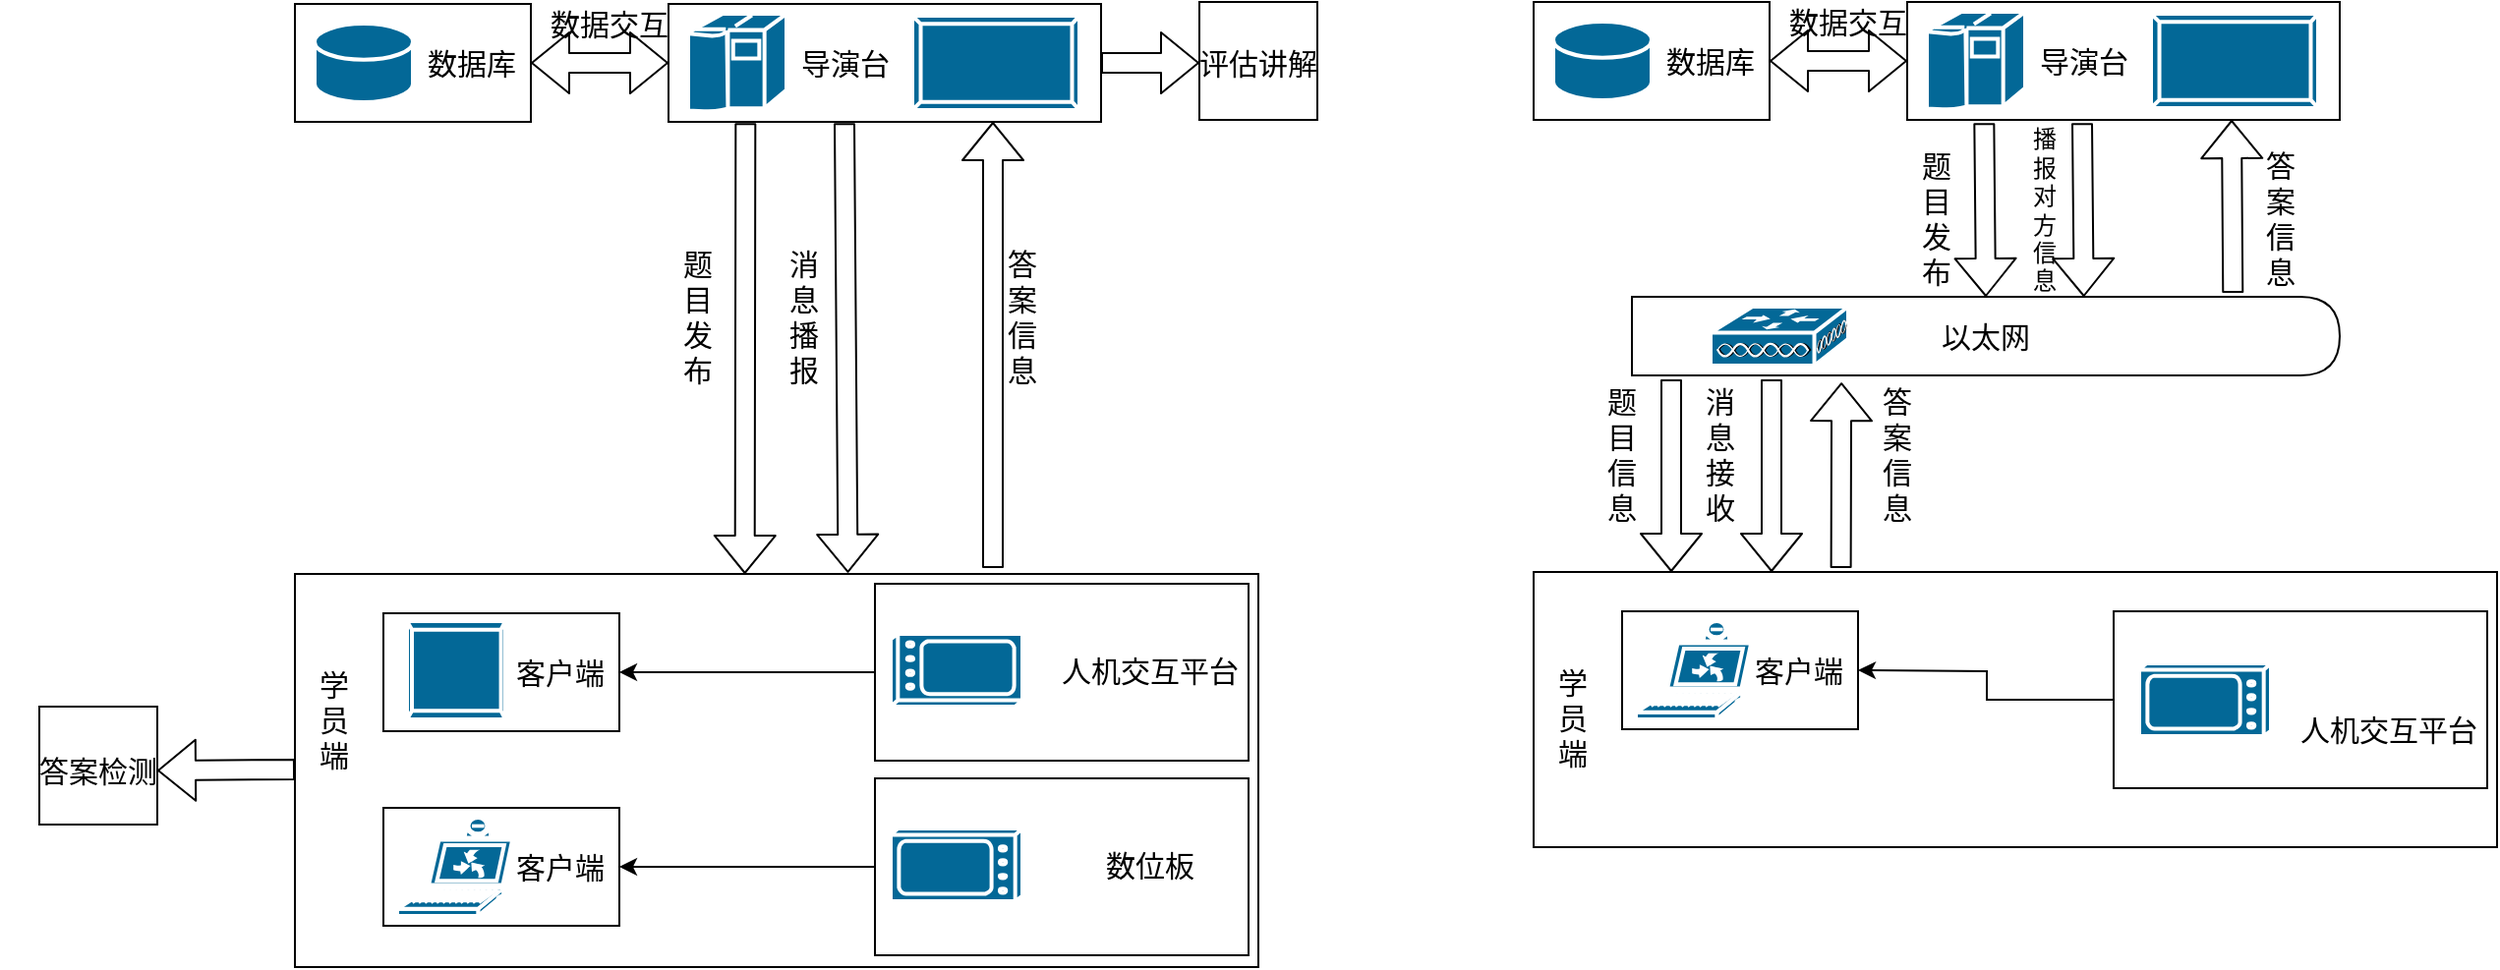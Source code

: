 <mxfile version="14.4.3" type="github">
  <diagram id="prtHgNgQTEPvFCAcTncT" name="Page-1">
    <mxGraphModel dx="1028" dy="511" grid="1" gridSize="10" guides="1" tooltips="1" connect="1" arrows="1" fold="1" page="1" pageScale="1" pageWidth="827" pageHeight="1169" math="0" shadow="0">
      <root>
        <mxCell id="0" />
        <mxCell id="1" parent="0" />
        <mxCell id="Bq_kC5_2EOcl6bQPgjw--1" value="" style="rounded=0;whiteSpace=wrap;html=1;" vertex="1" parent="1">
          <mxGeometry x="360" y="50" width="220" height="60" as="geometry" />
        </mxCell>
        <mxCell id="Bq_kC5_2EOcl6bQPgjw--8" value="" style="shape=mxgraph.cisco.computers_and_peripherals.ibm_mainframe;html=1;pointerEvents=1;dashed=0;fillColor=#036897;strokeColor=#ffffff;strokeWidth=2;verticalLabelPosition=bottom;verticalAlign=top;align=center;outlineConnect=0;" vertex="1" parent="1">
          <mxGeometry x="370" y="55" width="50" height="50" as="geometry" />
        </mxCell>
        <mxCell id="Bq_kC5_2EOcl6bQPgjw--9" value="&lt;font style=&quot;vertical-align: inherit; font-size: 15px;&quot;&gt;&lt;font style=&quot;vertical-align: inherit; font-size: 15px;&quot;&gt;导演台&lt;/font&gt;&lt;/font&gt;" style="text;html=1;strokeColor=none;fillColor=none;align=center;verticalAlign=middle;whiteSpace=wrap;rounded=0;fontSize=15;" vertex="1" parent="1">
          <mxGeometry x="400" y="70" width="100" height="20" as="geometry" />
        </mxCell>
        <mxCell id="Bq_kC5_2EOcl6bQPgjw--10" value="" style="shape=mxgraph.cisco.misc.pad_2;html=1;pointerEvents=1;dashed=0;fillColor=#036897;strokeColor=#ffffff;strokeWidth=2;verticalLabelPosition=bottom;verticalAlign=top;align=center;outlineConnect=0;fontSize=15;" vertex="1" parent="1">
          <mxGeometry x="484" y="56" width="85" height="48" as="geometry" />
        </mxCell>
        <mxCell id="Bq_kC5_2EOcl6bQPgjw--13" value="" style="rounded=0;whiteSpace=wrap;html=1;" vertex="1" parent="1">
          <mxGeometry x="170" y="50" width="120" height="60" as="geometry" />
        </mxCell>
        <mxCell id="Bq_kC5_2EOcl6bQPgjw--14" value="" style="shape=mxgraph.cisco.storage.relational_database;html=1;pointerEvents=1;dashed=0;fillColor=#036897;strokeColor=#ffffff;strokeWidth=2;verticalLabelPosition=bottom;verticalAlign=top;align=center;outlineConnect=0;fontSize=15;" vertex="1" parent="1">
          <mxGeometry x="180" y="60" width="50" height="40" as="geometry" />
        </mxCell>
        <mxCell id="Bq_kC5_2EOcl6bQPgjw--16" value="&lt;font style=&quot;vertical-align: inherit ; font-size: 15px&quot;&gt;&lt;font style=&quot;vertical-align: inherit ; font-size: 15px&quot;&gt;&lt;font style=&quot;vertical-align: inherit&quot;&gt;&lt;font style=&quot;vertical-align: inherit&quot;&gt;数据库&lt;/font&gt;&lt;/font&gt;&lt;/font&gt;&lt;/font&gt;" style="text;html=1;strokeColor=none;fillColor=none;align=center;verticalAlign=middle;whiteSpace=wrap;rounded=0;fontSize=15;" vertex="1" parent="1">
          <mxGeometry x="210" y="70" width="100" height="20" as="geometry" />
        </mxCell>
        <mxCell id="Bq_kC5_2EOcl6bQPgjw--17" value="" style="shape=flexArrow;endArrow=classic;startArrow=classic;html=1;fontSize=15;entryX=0;entryY=0.5;entryDx=0;entryDy=0;exitX=1;exitY=0.5;exitDx=0;exitDy=0;" edge="1" parent="1" source="Bq_kC5_2EOcl6bQPgjw--13" target="Bq_kC5_2EOcl6bQPgjw--1">
          <mxGeometry width="50" height="50" relative="1" as="geometry">
            <mxPoint x="290" y="90" as="sourcePoint" />
            <mxPoint x="440" y="120" as="targetPoint" />
          </mxGeometry>
        </mxCell>
        <mxCell id="Bq_kC5_2EOcl6bQPgjw--18" value="&lt;font style=&quot;vertical-align: inherit ; font-size: 15px&quot;&gt;&lt;font style=&quot;vertical-align: inherit ; font-size: 15px&quot;&gt;&lt;font style=&quot;vertical-align: inherit&quot;&gt;&lt;font style=&quot;vertical-align: inherit&quot;&gt;&lt;font style=&quot;vertical-align: inherit&quot;&gt;&lt;font style=&quot;vertical-align: inherit&quot;&gt;数据交互&lt;/font&gt;&lt;/font&gt;&lt;/font&gt;&lt;/font&gt;&lt;/font&gt;&lt;/font&gt;" style="text;html=1;strokeColor=none;fillColor=none;align=center;verticalAlign=middle;whiteSpace=wrap;rounded=0;fontSize=15;" vertex="1" parent="1">
          <mxGeometry x="280" y="50" width="100" height="20" as="geometry" />
        </mxCell>
        <mxCell id="Bq_kC5_2EOcl6bQPgjw--21" value="" style="shape=flexArrow;endArrow=classic;html=1;fontSize=15;exitX=0.178;exitY=1.027;exitDx=0;exitDy=0;exitPerimeter=0;entryX=0.467;entryY=0;entryDx=0;entryDy=0;entryPerimeter=0;" edge="1" parent="1" target="Bq_kC5_2EOcl6bQPgjw--41">
          <mxGeometry width="50" height="50" relative="1" as="geometry">
            <mxPoint x="399.16" y="110.62" as="sourcePoint" />
            <mxPoint x="399" y="335" as="targetPoint" />
          </mxGeometry>
        </mxCell>
        <mxCell id="Bq_kC5_2EOcl6bQPgjw--23" value="" style="shape=flexArrow;endArrow=classic;html=1;fontSize=15;entryX=0.574;entryY=-0.003;entryDx=0;entryDy=0;exitX=0.178;exitY=1.027;exitDx=0;exitDy=0;exitPerimeter=0;entryPerimeter=0;" edge="1" parent="1" target="Bq_kC5_2EOcl6bQPgjw--41">
          <mxGeometry width="50" height="50" relative="1" as="geometry">
            <mxPoint x="449.5" y="110.62" as="sourcePoint" />
            <mxPoint x="450.34" y="199" as="targetPoint" />
          </mxGeometry>
        </mxCell>
        <mxCell id="Bq_kC5_2EOcl6bQPgjw--25" value="" style="shape=flexArrow;endArrow=classic;html=1;fontSize=15;entryX=0.75;entryY=1;entryDx=0;entryDy=0;" edge="1" parent="1" target="Bq_kC5_2EOcl6bQPgjw--1">
          <mxGeometry width="50" height="50" relative="1" as="geometry">
            <mxPoint x="525" y="337" as="sourcePoint" />
            <mxPoint x="459.84" y="210" as="targetPoint" />
          </mxGeometry>
        </mxCell>
        <mxCell id="Bq_kC5_2EOcl6bQPgjw--41" value="" style="rounded=0;whiteSpace=wrap;html=1;" vertex="1" parent="1">
          <mxGeometry x="170" y="340" width="490" height="200" as="geometry" />
        </mxCell>
        <mxCell id="Bq_kC5_2EOcl6bQPgjw--42" value="" style="rounded=0;whiteSpace=wrap;html=1;" vertex="1" parent="1">
          <mxGeometry x="215" y="360" width="120" height="60" as="geometry" />
        </mxCell>
        <mxCell id="Bq_kC5_2EOcl6bQPgjw--43" style="edgeStyle=orthogonalEdgeStyle;rounded=0;orthogonalLoop=1;jettySize=auto;html=1;fontSize=15;" edge="1" parent="1" source="Bq_kC5_2EOcl6bQPgjw--44">
          <mxGeometry relative="1" as="geometry">
            <mxPoint x="335" y="390" as="targetPoint" />
          </mxGeometry>
        </mxCell>
        <mxCell id="Bq_kC5_2EOcl6bQPgjw--44" value="" style="rounded=0;whiteSpace=wrap;html=1;" vertex="1" parent="1">
          <mxGeometry x="465" y="345" width="190" height="90" as="geometry" />
        </mxCell>
        <mxCell id="Bq_kC5_2EOcl6bQPgjw--45" value="&lt;font style=&quot;vertical-align: inherit ; font-size: 15px&quot;&gt;&lt;font style=&quot;vertical-align: inherit ; font-size: 15px&quot;&gt;&lt;font style=&quot;vertical-align: inherit&quot;&gt;&lt;font style=&quot;vertical-align: inherit&quot;&gt;&lt;font style=&quot;vertical-align: inherit&quot;&gt;&lt;font style=&quot;vertical-align: inherit&quot;&gt;客户端&lt;/font&gt;&lt;/font&gt;&lt;/font&gt;&lt;/font&gt;&lt;/font&gt;&lt;/font&gt;" style="text;html=1;strokeColor=none;fillColor=none;align=center;verticalAlign=middle;whiteSpace=wrap;rounded=0;fontSize=15;" vertex="1" parent="1">
          <mxGeometry x="255" y="380" width="100" height="20" as="geometry" />
        </mxCell>
        <mxCell id="Bq_kC5_2EOcl6bQPgjw--48" value="&lt;font style=&quot;vertical-align: inherit ; font-size: 15px&quot;&gt;&lt;font style=&quot;vertical-align: inherit ; font-size: 15px&quot;&gt;&lt;font style=&quot;vertical-align: inherit&quot;&gt;&lt;font style=&quot;vertical-align: inherit&quot;&gt;&lt;font style=&quot;vertical-align: inherit&quot;&gt;&lt;font style=&quot;vertical-align: inherit&quot;&gt;&lt;font style=&quot;vertical-align: inherit&quot;&gt;&lt;font style=&quot;vertical-align: inherit&quot;&gt;人机交互平台&lt;/font&gt;&lt;/font&gt;&lt;/font&gt;&lt;/font&gt;&lt;/font&gt;&lt;/font&gt;&lt;/font&gt;&lt;/font&gt;" style="text;html=1;strokeColor=none;fillColor=none;align=center;verticalAlign=middle;whiteSpace=wrap;rounded=0;fontSize=15;" vertex="1" parent="1">
          <mxGeometry x="555" y="379" width="100" height="20" as="geometry" />
        </mxCell>
        <mxCell id="Bq_kC5_2EOcl6bQPgjw--49" value="&lt;font style=&quot;vertical-align: inherit ; font-size: 15px&quot;&gt;&lt;font style=&quot;vertical-align: inherit ; font-size: 15px&quot;&gt;&lt;font style=&quot;vertical-align: inherit&quot;&gt;&lt;font style=&quot;vertical-align: inherit&quot;&gt;&lt;font style=&quot;vertical-align: inherit&quot;&gt;&lt;font style=&quot;vertical-align: inherit&quot;&gt;学员端&lt;/font&gt;&lt;/font&gt;&lt;/font&gt;&lt;/font&gt;&lt;/font&gt;&lt;/font&gt;" style="text;html=1;strokeColor=none;fillColor=none;align=center;verticalAlign=middle;whiteSpace=wrap;rounded=0;fontSize=15;" vertex="1" parent="1">
          <mxGeometry x="180" y="403.5" width="20" height="20" as="geometry" />
        </mxCell>
        <mxCell id="Bq_kC5_2EOcl6bQPgjw--51" value="" style="rounded=0;whiteSpace=wrap;html=1;" vertex="1" parent="1">
          <mxGeometry x="990" y="49" width="220" height="60" as="geometry" />
        </mxCell>
        <mxCell id="Bq_kC5_2EOcl6bQPgjw--52" value="" style="shape=delay;whiteSpace=wrap;html=1;" vertex="1" parent="1">
          <mxGeometry x="850" y="199" width="360" height="40" as="geometry" />
        </mxCell>
        <mxCell id="Bq_kC5_2EOcl6bQPgjw--53" value="" style="shape=mxgraph.cisco.computers_and_peripherals.ibm_mainframe;html=1;pointerEvents=1;dashed=0;fillColor=#036897;strokeColor=#ffffff;strokeWidth=2;verticalLabelPosition=bottom;verticalAlign=top;align=center;outlineConnect=0;" vertex="1" parent="1">
          <mxGeometry x="1000" y="54" width="50" height="50" as="geometry" />
        </mxCell>
        <mxCell id="Bq_kC5_2EOcl6bQPgjw--54" value="&lt;font style=&quot;vertical-align: inherit; font-size: 15px;&quot;&gt;&lt;font style=&quot;vertical-align: inherit; font-size: 15px;&quot;&gt;导演台&lt;/font&gt;&lt;/font&gt;" style="text;html=1;strokeColor=none;fillColor=none;align=center;verticalAlign=middle;whiteSpace=wrap;rounded=0;fontSize=15;" vertex="1" parent="1">
          <mxGeometry x="1030" y="69" width="100" height="20" as="geometry" />
        </mxCell>
        <mxCell id="Bq_kC5_2EOcl6bQPgjw--55" value="" style="shape=mxgraph.cisco.misc.pad_2;html=1;pointerEvents=1;dashed=0;fillColor=#036897;strokeColor=#ffffff;strokeWidth=2;verticalLabelPosition=bottom;verticalAlign=top;align=center;outlineConnect=0;fontSize=15;" vertex="1" parent="1">
          <mxGeometry x="1114" y="55" width="85" height="48" as="geometry" />
        </mxCell>
        <mxCell id="Bq_kC5_2EOcl6bQPgjw--56" value="" style="shape=mxgraph.cisco.misc.mesh_ap;html=1;pointerEvents=1;dashed=0;fillColor=#036897;strokeColor=#ffffff;strokeWidth=2;verticalLabelPosition=bottom;verticalAlign=top;align=center;outlineConnect=0;fontSize=15;" vertex="1" parent="1">
          <mxGeometry x="890" y="204" width="70" height="30" as="geometry" />
        </mxCell>
        <mxCell id="Bq_kC5_2EOcl6bQPgjw--57" value="&lt;font style=&quot;vertical-align: inherit ; font-size: 15px&quot;&gt;&lt;font style=&quot;vertical-align: inherit ; font-size: 15px&quot;&gt;&lt;font style=&quot;vertical-align: inherit&quot;&gt;&lt;font style=&quot;vertical-align: inherit&quot;&gt;以太网&lt;/font&gt;&lt;/font&gt;&lt;/font&gt;&lt;/font&gt;" style="text;html=1;strokeColor=none;fillColor=none;align=center;verticalAlign=middle;whiteSpace=wrap;rounded=0;fontSize=15;" vertex="1" parent="1">
          <mxGeometry x="980" y="209" width="100" height="20" as="geometry" />
        </mxCell>
        <mxCell id="Bq_kC5_2EOcl6bQPgjw--58" value="" style="rounded=0;whiteSpace=wrap;html=1;" vertex="1" parent="1">
          <mxGeometry x="800" y="49" width="120" height="60" as="geometry" />
        </mxCell>
        <mxCell id="Bq_kC5_2EOcl6bQPgjw--59" value="" style="shape=mxgraph.cisco.storage.relational_database;html=1;pointerEvents=1;dashed=0;fillColor=#036897;strokeColor=#ffffff;strokeWidth=2;verticalLabelPosition=bottom;verticalAlign=top;align=center;outlineConnect=0;fontSize=15;" vertex="1" parent="1">
          <mxGeometry x="810" y="59" width="50" height="40" as="geometry" />
        </mxCell>
        <mxCell id="Bq_kC5_2EOcl6bQPgjw--60" value="&lt;font style=&quot;vertical-align: inherit ; font-size: 15px&quot;&gt;&lt;font style=&quot;vertical-align: inherit ; font-size: 15px&quot;&gt;&lt;font style=&quot;vertical-align: inherit&quot;&gt;&lt;font style=&quot;vertical-align: inherit&quot;&gt;数据库&lt;/font&gt;&lt;/font&gt;&lt;/font&gt;&lt;/font&gt;" style="text;html=1;strokeColor=none;fillColor=none;align=center;verticalAlign=middle;whiteSpace=wrap;rounded=0;fontSize=15;" vertex="1" parent="1">
          <mxGeometry x="840" y="69" width="100" height="20" as="geometry" />
        </mxCell>
        <mxCell id="Bq_kC5_2EOcl6bQPgjw--61" value="" style="shape=flexArrow;endArrow=classic;startArrow=classic;html=1;fontSize=15;entryX=0;entryY=0.5;entryDx=0;entryDy=0;exitX=1;exitY=0.5;exitDx=0;exitDy=0;" edge="1" parent="1" source="Bq_kC5_2EOcl6bQPgjw--58" target="Bq_kC5_2EOcl6bQPgjw--51">
          <mxGeometry width="50" height="50" relative="1" as="geometry">
            <mxPoint x="920" y="89" as="sourcePoint" />
            <mxPoint x="1070" y="119" as="targetPoint" />
          </mxGeometry>
        </mxCell>
        <mxCell id="Bq_kC5_2EOcl6bQPgjw--62" value="&lt;font style=&quot;vertical-align: inherit ; font-size: 15px&quot;&gt;&lt;font style=&quot;vertical-align: inherit ; font-size: 15px&quot;&gt;&lt;font style=&quot;vertical-align: inherit&quot;&gt;&lt;font style=&quot;vertical-align: inherit&quot;&gt;&lt;font style=&quot;vertical-align: inherit&quot;&gt;&lt;font style=&quot;vertical-align: inherit&quot;&gt;数据交互&lt;/font&gt;&lt;/font&gt;&lt;/font&gt;&lt;/font&gt;&lt;/font&gt;&lt;/font&gt;" style="text;html=1;strokeColor=none;fillColor=none;align=center;verticalAlign=middle;whiteSpace=wrap;rounded=0;fontSize=15;" vertex="1" parent="1">
          <mxGeometry x="910" y="49" width="100" height="20" as="geometry" />
        </mxCell>
        <mxCell id="Bq_kC5_2EOcl6bQPgjw--63" value="" style="shape=flexArrow;endArrow=classic;html=1;fontSize=15;entryX=0.5;entryY=0;entryDx=0;entryDy=0;exitX=0.178;exitY=1.027;exitDx=0;exitDy=0;exitPerimeter=0;" edge="1" parent="1" source="Bq_kC5_2EOcl6bQPgjw--51" target="Bq_kC5_2EOcl6bQPgjw--52">
          <mxGeometry width="50" height="50" relative="1" as="geometry">
            <mxPoint x="800" y="149" as="sourcePoint" />
            <mxPoint x="1040" y="159" as="targetPoint" />
          </mxGeometry>
        </mxCell>
        <mxCell id="Bq_kC5_2EOcl6bQPgjw--64" value="&lt;font style=&quot;vertical-align: inherit ; font-size: 15px&quot;&gt;&lt;font style=&quot;vertical-align: inherit ; font-size: 15px&quot;&gt;&lt;font style=&quot;vertical-align: inherit&quot;&gt;&lt;font style=&quot;vertical-align: inherit&quot;&gt;题目发布&lt;/font&gt;&lt;/font&gt;&lt;/font&gt;&lt;/font&gt;" style="text;html=1;strokeColor=none;fillColor=none;align=center;verticalAlign=middle;whiteSpace=wrap;rounded=0;fontSize=15;" vertex="1" parent="1">
          <mxGeometry x="990" y="149" width="30" height="20" as="geometry" />
        </mxCell>
        <mxCell id="Bq_kC5_2EOcl6bQPgjw--65" value="" style="shape=flexArrow;endArrow=classic;html=1;fontSize=15;entryX=0.5;entryY=0;entryDx=0;entryDy=0;exitX=0.178;exitY=1.027;exitDx=0;exitDy=0;exitPerimeter=0;" edge="1" parent="1">
          <mxGeometry width="50" height="50" relative="1" as="geometry">
            <mxPoint x="1079" y="110.62" as="sourcePoint" />
            <mxPoint x="1079.84" y="199" as="targetPoint" />
          </mxGeometry>
        </mxCell>
        <mxCell id="Bq_kC5_2EOcl6bQPgjw--66" value="&lt;font style=&quot;vertical-align: inherit; font-size: 12px;&quot;&gt;&lt;font style=&quot;vertical-align: inherit; font-size: 12px;&quot;&gt;&lt;font style=&quot;vertical-align: inherit; font-size: 12px;&quot;&gt;&lt;font style=&quot;vertical-align: inherit; font-size: 12px;&quot;&gt;&lt;font style=&quot;vertical-align: inherit; font-size: 12px;&quot;&gt;&lt;font style=&quot;vertical-align: inherit; font-size: 12px;&quot;&gt;&lt;font style=&quot;vertical-align: inherit; font-size: 12px;&quot;&gt;&lt;font style=&quot;vertical-align: inherit ; font-size: 12px&quot;&gt;播报对方信息&lt;/font&gt;&lt;/font&gt;&lt;/font&gt;&lt;/font&gt;&lt;/font&gt;&lt;/font&gt;&lt;/font&gt;&lt;/font&gt;" style="text;html=1;strokeColor=none;fillColor=none;align=center;verticalAlign=middle;whiteSpace=wrap;rounded=0;fontSize=12;" vertex="1" parent="1">
          <mxGeometry x="1050" y="149" width="20" height="11" as="geometry" />
        </mxCell>
        <mxCell id="Bq_kC5_2EOcl6bQPgjw--67" value="" style="shape=flexArrow;endArrow=classic;html=1;fontSize=15;entryX=0.75;entryY=1;entryDx=0;entryDy=0;exitX=0.849;exitY=-0.05;exitDx=0;exitDy=0;exitPerimeter=0;" edge="1" parent="1" source="Bq_kC5_2EOcl6bQPgjw--52" target="Bq_kC5_2EOcl6bQPgjw--51">
          <mxGeometry width="50" height="50" relative="1" as="geometry">
            <mxPoint x="1089" y="120.62" as="sourcePoint" />
            <mxPoint x="1089.84" y="209" as="targetPoint" />
          </mxGeometry>
        </mxCell>
        <mxCell id="Bq_kC5_2EOcl6bQPgjw--68" value="&lt;font style=&quot;vertical-align: inherit ; font-size: 15px&quot;&gt;&lt;font style=&quot;vertical-align: inherit ; font-size: 15px&quot;&gt;&lt;font style=&quot;vertical-align: inherit&quot;&gt;&lt;font style=&quot;vertical-align: inherit&quot;&gt;&lt;font style=&quot;vertical-align: inherit&quot;&gt;&lt;font style=&quot;vertical-align: inherit&quot;&gt;&lt;font style=&quot;vertical-align: inherit&quot;&gt;&lt;font style=&quot;vertical-align: inherit&quot;&gt;答案信息&lt;/font&gt;&lt;/font&gt;&lt;/font&gt;&lt;/font&gt;&lt;/font&gt;&lt;/font&gt;&lt;/font&gt;&lt;/font&gt;" style="text;html=1;strokeColor=none;fillColor=none;align=center;verticalAlign=middle;whiteSpace=wrap;rounded=0;fontSize=15;" vertex="1" parent="1">
          <mxGeometry x="1170" y="149" width="20" height="20" as="geometry" />
        </mxCell>
        <mxCell id="Bq_kC5_2EOcl6bQPgjw--69" value="&lt;font style=&quot;vertical-align: inherit ; font-size: 15px&quot;&gt;&lt;font style=&quot;vertical-align: inherit ; font-size: 15px&quot;&gt;&lt;font style=&quot;vertical-align: inherit&quot;&gt;&lt;font style=&quot;vertical-align: inherit&quot;&gt;&lt;font style=&quot;vertical-align: inherit&quot;&gt;&lt;font style=&quot;vertical-align: inherit&quot;&gt;题目信息&lt;/font&gt;&lt;/font&gt;&lt;/font&gt;&lt;/font&gt;&lt;/font&gt;&lt;/font&gt;" style="text;html=1;strokeColor=none;fillColor=none;align=center;verticalAlign=middle;whiteSpace=wrap;rounded=0;fontSize=15;" vertex="1" parent="1">
          <mxGeometry x="830" y="269" width="30" height="20" as="geometry" />
        </mxCell>
        <mxCell id="Bq_kC5_2EOcl6bQPgjw--70" value="" style="shape=flexArrow;endArrow=classic;html=1;fontSize=15;" edge="1" parent="1">
          <mxGeometry width="50" height="50" relative="1" as="geometry">
            <mxPoint x="921" y="241" as="sourcePoint" />
            <mxPoint x="921" y="339" as="targetPoint" />
          </mxGeometry>
        </mxCell>
        <mxCell id="Bq_kC5_2EOcl6bQPgjw--71" value="&lt;font style=&quot;vertical-align: inherit ; font-size: 15px&quot;&gt;&lt;font style=&quot;vertical-align: inherit ; font-size: 15px&quot;&gt;&lt;font style=&quot;vertical-align: inherit&quot;&gt;&lt;font style=&quot;vertical-align: inherit&quot;&gt;&lt;font style=&quot;vertical-align: inherit&quot;&gt;&lt;font style=&quot;vertical-align: inherit&quot;&gt;&lt;font style=&quot;vertical-align: inherit&quot;&gt;&lt;font style=&quot;vertical-align: inherit&quot;&gt;消息接收&lt;/font&gt;&lt;/font&gt;&lt;/font&gt;&lt;/font&gt;&lt;/font&gt;&lt;/font&gt;&lt;/font&gt;&lt;/font&gt;" style="text;html=1;strokeColor=none;fillColor=none;align=center;verticalAlign=middle;whiteSpace=wrap;rounded=0;fontSize=15;" vertex="1" parent="1">
          <mxGeometry x="880" y="269" width="30" height="20" as="geometry" />
        </mxCell>
        <mxCell id="Bq_kC5_2EOcl6bQPgjw--72" value="" style="shape=flexArrow;endArrow=classic;html=1;fontSize=15;exitX=0.319;exitY=-0.014;exitDx=0;exitDy=0;exitPerimeter=0;entryX=0.296;entryY=1.09;entryDx=0;entryDy=0;entryPerimeter=0;" edge="1" parent="1" source="Bq_kC5_2EOcl6bQPgjw--74" target="Bq_kC5_2EOcl6bQPgjw--52">
          <mxGeometry width="50" height="50" relative="1" as="geometry">
            <mxPoint x="956.44" y="330.4" as="sourcePoint" />
            <mxPoint x="981" y="319" as="targetPoint" />
          </mxGeometry>
        </mxCell>
        <mxCell id="Bq_kC5_2EOcl6bQPgjw--73" value="&lt;font style=&quot;vertical-align: inherit ; font-size: 15px&quot;&gt;&lt;font style=&quot;vertical-align: inherit ; font-size: 15px&quot;&gt;&lt;font style=&quot;vertical-align: inherit&quot;&gt;&lt;font style=&quot;vertical-align: inherit&quot;&gt;&lt;font style=&quot;vertical-align: inherit&quot;&gt;&lt;font style=&quot;vertical-align: inherit&quot;&gt;&lt;font style=&quot;vertical-align: inherit&quot;&gt;&lt;font style=&quot;vertical-align: inherit&quot;&gt;&lt;font style=&quot;vertical-align: inherit&quot;&gt;&lt;font style=&quot;vertical-align: inherit&quot;&gt;答案信息&lt;/font&gt;&lt;/font&gt;&lt;/font&gt;&lt;/font&gt;&lt;/font&gt;&lt;/font&gt;&lt;/font&gt;&lt;/font&gt;&lt;/font&gt;&lt;/font&gt;" style="text;html=1;strokeColor=none;fillColor=none;align=center;verticalAlign=middle;whiteSpace=wrap;rounded=0;fontSize=15;" vertex="1" parent="1">
          <mxGeometry x="970" y="269" width="30" height="20" as="geometry" />
        </mxCell>
        <mxCell id="Bq_kC5_2EOcl6bQPgjw--74" value="" style="rounded=0;whiteSpace=wrap;html=1;" vertex="1" parent="1">
          <mxGeometry x="800" y="339" width="490" height="140" as="geometry" />
        </mxCell>
        <mxCell id="Bq_kC5_2EOcl6bQPgjw--75" value="" style="rounded=0;whiteSpace=wrap;html=1;" vertex="1" parent="1">
          <mxGeometry x="845" y="359" width="120" height="60" as="geometry" />
        </mxCell>
        <mxCell id="Bq_kC5_2EOcl6bQPgjw--76" style="edgeStyle=orthogonalEdgeStyle;rounded=0;orthogonalLoop=1;jettySize=auto;html=1;fontSize=15;" edge="1" parent="1" source="Bq_kC5_2EOcl6bQPgjw--77">
          <mxGeometry relative="1" as="geometry">
            <mxPoint x="965" y="389" as="targetPoint" />
          </mxGeometry>
        </mxCell>
        <mxCell id="Bq_kC5_2EOcl6bQPgjw--77" value="" style="rounded=0;whiteSpace=wrap;html=1;" vertex="1" parent="1">
          <mxGeometry x="1095" y="359" width="190" height="90" as="geometry" />
        </mxCell>
        <mxCell id="Bq_kC5_2EOcl6bQPgjw--78" value="&lt;font style=&quot;vertical-align: inherit ; font-size: 15px&quot;&gt;&lt;font style=&quot;vertical-align: inherit ; font-size: 15px&quot;&gt;&lt;font style=&quot;vertical-align: inherit&quot;&gt;&lt;font style=&quot;vertical-align: inherit&quot;&gt;&lt;font style=&quot;vertical-align: inherit&quot;&gt;&lt;font style=&quot;vertical-align: inherit&quot;&gt;客户端&lt;/font&gt;&lt;/font&gt;&lt;/font&gt;&lt;/font&gt;&lt;/font&gt;&lt;/font&gt;" style="text;html=1;strokeColor=none;fillColor=none;align=center;verticalAlign=middle;whiteSpace=wrap;rounded=0;fontSize=15;" vertex="1" parent="1">
          <mxGeometry x="885" y="379" width="100" height="20" as="geometry" />
        </mxCell>
        <mxCell id="Bq_kC5_2EOcl6bQPgjw--79" value="" style="shape=mxgraph.cisco.computers_and_peripherals.upc;html=1;pointerEvents=1;dashed=0;fillColor=#036897;strokeColor=#ffffff;strokeWidth=2;verticalLabelPosition=bottom;verticalAlign=top;align=center;outlineConnect=0;fontSize=15;" vertex="1" parent="1">
          <mxGeometry x="852" y="364" width="60" height="50" as="geometry" />
        </mxCell>
        <mxCell id="Bq_kC5_2EOcl6bQPgjw--80" value="" style="shape=mxgraph.cisco.misc.handheld;html=1;pointerEvents=1;dashed=0;fillColor=#036897;strokeColor=#ffffff;strokeWidth=2;verticalLabelPosition=bottom;verticalAlign=top;align=center;outlineConnect=0;fontSize=15;" vertex="1" parent="1">
          <mxGeometry x="1108" y="385.5" width="67" height="37" as="geometry" />
        </mxCell>
        <mxCell id="Bq_kC5_2EOcl6bQPgjw--81" value="&lt;font style=&quot;vertical-align: inherit ; font-size: 15px&quot;&gt;&lt;font style=&quot;vertical-align: inherit ; font-size: 15px&quot;&gt;&lt;font style=&quot;vertical-align: inherit&quot;&gt;&lt;font style=&quot;vertical-align: inherit&quot;&gt;&lt;font style=&quot;vertical-align: inherit&quot;&gt;&lt;font style=&quot;vertical-align: inherit&quot;&gt;&lt;font style=&quot;vertical-align: inherit&quot;&gt;&lt;font style=&quot;vertical-align: inherit&quot;&gt;人机交互平台&lt;/font&gt;&lt;/font&gt;&lt;/font&gt;&lt;/font&gt;&lt;/font&gt;&lt;/font&gt;&lt;/font&gt;&lt;/font&gt;" style="text;html=1;strokeColor=none;fillColor=none;align=center;verticalAlign=middle;whiteSpace=wrap;rounded=0;fontSize=15;" vertex="1" parent="1">
          <mxGeometry x="1185" y="409" width="100" height="20" as="geometry" />
        </mxCell>
        <mxCell id="Bq_kC5_2EOcl6bQPgjw--82" value="&lt;font style=&quot;vertical-align: inherit ; font-size: 15px&quot;&gt;&lt;font style=&quot;vertical-align: inherit ; font-size: 15px&quot;&gt;&lt;font style=&quot;vertical-align: inherit&quot;&gt;&lt;font style=&quot;vertical-align: inherit&quot;&gt;&lt;font style=&quot;vertical-align: inherit&quot;&gt;&lt;font style=&quot;vertical-align: inherit&quot;&gt;学员端&lt;/font&gt;&lt;/font&gt;&lt;/font&gt;&lt;/font&gt;&lt;/font&gt;&lt;/font&gt;" style="text;html=1;strokeColor=none;fillColor=none;align=center;verticalAlign=middle;whiteSpace=wrap;rounded=0;fontSize=15;" vertex="1" parent="1">
          <mxGeometry x="810" y="402.5" width="20" height="20" as="geometry" />
        </mxCell>
        <mxCell id="Bq_kC5_2EOcl6bQPgjw--83" value="" style="shape=flexArrow;endArrow=classic;html=1;fontSize=15;" edge="1" parent="1">
          <mxGeometry width="50" height="50" relative="1" as="geometry">
            <mxPoint x="870" y="241" as="sourcePoint" />
            <mxPoint x="870" y="339" as="targetPoint" />
          </mxGeometry>
        </mxCell>
        <mxCell id="Bq_kC5_2EOcl6bQPgjw--86" value="" style="shape=flexArrow;endArrow=classic;html=1;fontSize=15;exitX=1;exitY=0.5;exitDx=0;exitDy=0;" edge="1" parent="1" source="Bq_kC5_2EOcl6bQPgjw--1">
          <mxGeometry width="50" height="50" relative="1" as="geometry">
            <mxPoint x="535.64" y="208" as="sourcePoint" />
            <mxPoint x="630" y="80" as="targetPoint" />
          </mxGeometry>
        </mxCell>
        <mxCell id="Bq_kC5_2EOcl6bQPgjw--87" value="" style="rounded=0;whiteSpace=wrap;html=1;" vertex="1" parent="1">
          <mxGeometry x="630" y="49" width="60" height="60" as="geometry" />
        </mxCell>
        <mxCell id="Bq_kC5_2EOcl6bQPgjw--88" value="评估讲解" style="text;html=1;strokeColor=none;fillColor=none;align=center;verticalAlign=middle;whiteSpace=wrap;rounded=0;fontSize=15;" vertex="1" parent="1">
          <mxGeometry x="610" y="70" width="100" height="20" as="geometry" />
        </mxCell>
        <mxCell id="Bq_kC5_2EOcl6bQPgjw--89" value="" style="rounded=0;whiteSpace=wrap;html=1;" vertex="1" parent="1">
          <mxGeometry x="215" y="459" width="120" height="60" as="geometry" />
        </mxCell>
        <mxCell id="Bq_kC5_2EOcl6bQPgjw--90" value="" style="shape=mxgraph.cisco.computers_and_peripherals.upc;html=1;pointerEvents=1;dashed=0;fillColor=#036897;strokeColor=#ffffff;strokeWidth=2;verticalLabelPosition=bottom;verticalAlign=top;align=center;outlineConnect=0;fontSize=15;" vertex="1" parent="1">
          <mxGeometry x="222" y="464" width="60" height="50" as="geometry" />
        </mxCell>
        <mxCell id="Bq_kC5_2EOcl6bQPgjw--92" value="" style="shape=mxgraph.cisco.misc.pad_2;html=1;pointerEvents=1;dashed=0;fillColor=#036897;strokeColor=#ffffff;strokeWidth=2;verticalLabelPosition=bottom;verticalAlign=top;align=center;outlineConnect=0;fontSize=12;" vertex="1" parent="1">
          <mxGeometry x="227" y="364" width="50" height="50" as="geometry" />
        </mxCell>
        <mxCell id="Bq_kC5_2EOcl6bQPgjw--93" value="&lt;font style=&quot;vertical-align: inherit ; font-size: 15px&quot;&gt;&lt;font style=&quot;vertical-align: inherit ; font-size: 15px&quot;&gt;&lt;font style=&quot;vertical-align: inherit&quot;&gt;&lt;font style=&quot;vertical-align: inherit&quot;&gt;&lt;font style=&quot;vertical-align: inherit&quot;&gt;&lt;font style=&quot;vertical-align: inherit&quot;&gt;客户端&lt;/font&gt;&lt;/font&gt;&lt;/font&gt;&lt;/font&gt;&lt;/font&gt;&lt;/font&gt;" style="text;html=1;strokeColor=none;fillColor=none;align=center;verticalAlign=middle;whiteSpace=wrap;rounded=0;fontSize=15;" vertex="1" parent="1">
          <mxGeometry x="255" y="479" width="100" height="20" as="geometry" />
        </mxCell>
        <mxCell id="Bq_kC5_2EOcl6bQPgjw--98" style="edgeStyle=orthogonalEdgeStyle;rounded=0;orthogonalLoop=1;jettySize=auto;html=1;fontSize=12;" edge="1" parent="1" source="Bq_kC5_2EOcl6bQPgjw--94" target="Bq_kC5_2EOcl6bQPgjw--89">
          <mxGeometry relative="1" as="geometry" />
        </mxCell>
        <mxCell id="Bq_kC5_2EOcl6bQPgjw--94" value="" style="rounded=0;whiteSpace=wrap;html=1;" vertex="1" parent="1">
          <mxGeometry x="465" y="444" width="190" height="90" as="geometry" />
        </mxCell>
        <mxCell id="Bq_kC5_2EOcl6bQPgjw--95" value="" style="shape=mxgraph.cisco.misc.handheld;html=1;pointerEvents=1;dashed=0;fillColor=#036897;strokeColor=#ffffff;strokeWidth=2;verticalLabelPosition=bottom;verticalAlign=top;align=center;outlineConnect=0;fontSize=15;" vertex="1" parent="1">
          <mxGeometry x="473" y="469.5" width="67" height="37" as="geometry" />
        </mxCell>
        <mxCell id="Bq_kC5_2EOcl6bQPgjw--96" value="&lt;font style=&quot;vertical-align: inherit ; font-size: 15px&quot;&gt;&lt;font style=&quot;vertical-align: inherit ; font-size: 15px&quot;&gt;&lt;font style=&quot;vertical-align: inherit&quot;&gt;&lt;font style=&quot;vertical-align: inherit&quot;&gt;&lt;font style=&quot;vertical-align: inherit&quot;&gt;&lt;font style=&quot;vertical-align: inherit&quot;&gt;&lt;font style=&quot;vertical-align: inherit&quot;&gt;&lt;font style=&quot;vertical-align: inherit&quot;&gt;数位板&lt;/font&gt;&lt;/font&gt;&lt;/font&gt;&lt;/font&gt;&lt;/font&gt;&lt;/font&gt;&lt;/font&gt;&lt;/font&gt;" style="text;html=1;strokeColor=none;fillColor=none;align=center;verticalAlign=middle;whiteSpace=wrap;rounded=0;fontSize=15;" vertex="1" parent="1">
          <mxGeometry x="555" y="478" width="100" height="20" as="geometry" />
        </mxCell>
        <mxCell id="Bq_kC5_2EOcl6bQPgjw--47" value="" style="shape=mxgraph.cisco.misc.handheld;html=1;pointerEvents=1;dashed=0;fillColor=#036897;strokeColor=#ffffff;strokeWidth=2;verticalLabelPosition=bottom;verticalAlign=top;align=center;outlineConnect=0;fontSize=15;direction=west;" vertex="1" parent="1">
          <mxGeometry x="473" y="370.5" width="67" height="37" as="geometry" />
        </mxCell>
        <mxCell id="Bq_kC5_2EOcl6bQPgjw--100" value="&lt;font style=&quot;vertical-align: inherit ; font-size: 15px&quot;&gt;&lt;font style=&quot;vertical-align: inherit ; font-size: 15px&quot;&gt;&lt;font style=&quot;vertical-align: inherit&quot;&gt;&lt;font style=&quot;vertical-align: inherit&quot;&gt;题目发布&lt;/font&gt;&lt;/font&gt;&lt;/font&gt;&lt;/font&gt;" style="text;html=1;strokeColor=none;fillColor=none;align=center;verticalAlign=middle;whiteSpace=wrap;rounded=0;fontSize=15;" vertex="1" parent="1">
          <mxGeometry x="360" y="199" width="30" height="20" as="geometry" />
        </mxCell>
        <mxCell id="Bq_kC5_2EOcl6bQPgjw--101" value="&lt;font style=&quot;vertical-align: inherit ; font-size: 15px&quot;&gt;&lt;font style=&quot;vertical-align: inherit ; font-size: 15px&quot;&gt;&lt;font style=&quot;vertical-align: inherit&quot;&gt;&lt;font style=&quot;vertical-align: inherit&quot;&gt;消息播报&lt;/font&gt;&lt;/font&gt;&lt;/font&gt;&lt;/font&gt;" style="text;html=1;strokeColor=none;fillColor=none;align=center;verticalAlign=middle;whiteSpace=wrap;rounded=0;fontSize=15;" vertex="1" parent="1">
          <mxGeometry x="414" y="199" width="30" height="20" as="geometry" />
        </mxCell>
        <mxCell id="Bq_kC5_2EOcl6bQPgjw--102" value="&lt;font style=&quot;vertical-align: inherit ; font-size: 15px&quot;&gt;&lt;font style=&quot;vertical-align: inherit ; font-size: 15px&quot;&gt;&lt;font style=&quot;vertical-align: inherit&quot;&gt;&lt;font style=&quot;vertical-align: inherit&quot;&gt;答案信息&lt;/font&gt;&lt;/font&gt;&lt;/font&gt;&lt;/font&gt;" style="text;html=1;strokeColor=none;fillColor=none;align=center;verticalAlign=middle;whiteSpace=wrap;rounded=0;fontSize=15;" vertex="1" parent="1">
          <mxGeometry x="525" y="199" width="30" height="20" as="geometry" />
        </mxCell>
        <mxCell id="Bq_kC5_2EOcl6bQPgjw--104" value="" style="rounded=0;whiteSpace=wrap;html=1;" vertex="1" parent="1">
          <mxGeometry x="40" y="407.5" width="60" height="60" as="geometry" />
        </mxCell>
        <mxCell id="Bq_kC5_2EOcl6bQPgjw--103" value="" style="shape=flexArrow;endArrow=classic;html=1;fontSize=15;exitX=1;exitY=0.5;exitDx=0;exitDy=0;" edge="1" parent="1">
          <mxGeometry width="50" height="50" relative="1" as="geometry">
            <mxPoint x="170" y="439.5" as="sourcePoint" />
            <mxPoint x="100" y="440" as="targetPoint" />
          </mxGeometry>
        </mxCell>
        <mxCell id="Bq_kC5_2EOcl6bQPgjw--105" value="&lt;font style=&quot;vertical-align: inherit ; font-size: 15px&quot;&gt;&lt;font style=&quot;vertical-align: inherit ; font-size: 15px&quot;&gt;答案检测&lt;/font&gt;&lt;/font&gt;" style="text;html=1;strokeColor=none;fillColor=none;align=center;verticalAlign=middle;whiteSpace=wrap;rounded=0;fontSize=15;" vertex="1" parent="1">
          <mxGeometry x="20" y="430" width="100" height="20" as="geometry" />
        </mxCell>
      </root>
    </mxGraphModel>
  </diagram>
</mxfile>

